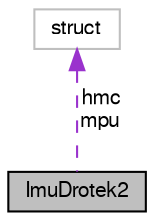 digraph "ImuDrotek2"
{
  edge [fontname="FreeSans",fontsize="10",labelfontname="FreeSans",labelfontsize="10"];
  node [fontname="FreeSans",fontsize="10",shape=record];
  Node1 [label="ImuDrotek2",height=0.2,width=0.4,color="black", fillcolor="grey75", style="filled", fontcolor="black"];
  Node2 -> Node1 [dir="back",color="darkorchid3",fontsize="10",style="dashed",label=" hmc\nmpu" ,fontname="FreeSans"];
  Node2 [label="struct",height=0.2,width=0.4,color="grey75", fillcolor="white", style="filled"];
}

